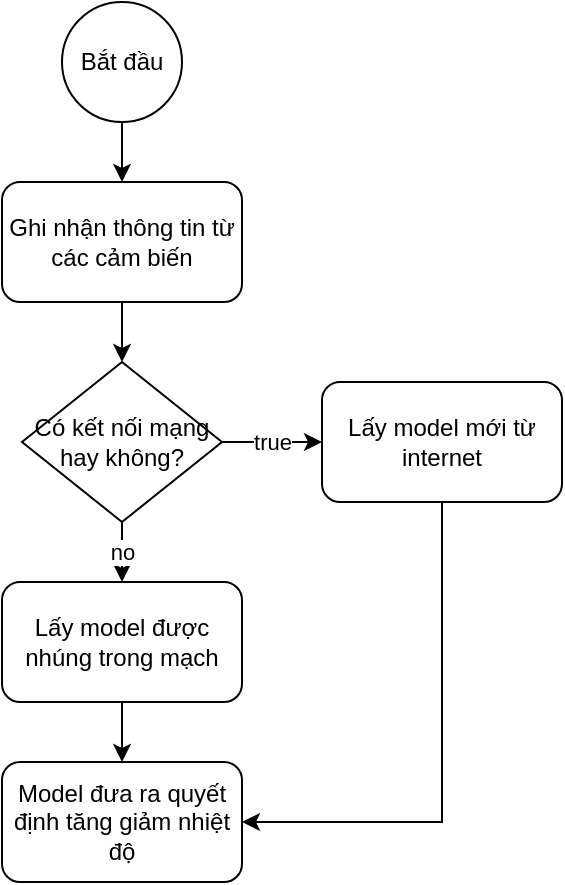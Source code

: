 <mxfile version="21.1.4" type="github">
  <diagram name="Trang-1" id="ZbRz-hckCCUjyN23ai8m">
    <mxGraphModel dx="1114" dy="584" grid="1" gridSize="10" guides="1" tooltips="1" connect="1" arrows="1" fold="1" page="1" pageScale="1" pageWidth="827" pageHeight="1169" math="0" shadow="0">
      <root>
        <mxCell id="0" />
        <mxCell id="1" parent="0" />
        <mxCell id="nA8IXqnX41yCRNvTGrDV-3" style="edgeStyle=orthogonalEdgeStyle;rounded=0;orthogonalLoop=1;jettySize=auto;html=1;entryX=0.5;entryY=0;entryDx=0;entryDy=0;" parent="1" source="nA8IXqnX41yCRNvTGrDV-1" target="nA8IXqnX41yCRNvTGrDV-2" edge="1">
          <mxGeometry relative="1" as="geometry" />
        </mxCell>
        <mxCell id="nA8IXqnX41yCRNvTGrDV-1" value="Bắt đầu" style="ellipse;whiteSpace=wrap;html=1;" parent="1" vertex="1">
          <mxGeometry x="300" y="50" width="60" height="60" as="geometry" />
        </mxCell>
        <mxCell id="nA8IXqnX41yCRNvTGrDV-5" style="edgeStyle=orthogonalEdgeStyle;rounded=0;orthogonalLoop=1;jettySize=auto;html=1;entryX=0.5;entryY=0;entryDx=0;entryDy=0;" parent="1" source="nA8IXqnX41yCRNvTGrDV-2" target="nA8IXqnX41yCRNvTGrDV-4" edge="1">
          <mxGeometry relative="1" as="geometry" />
        </mxCell>
        <mxCell id="nA8IXqnX41yCRNvTGrDV-2" value="Ghi nhận thông tin từ các cảm biến" style="rounded=1;whiteSpace=wrap;html=1;" parent="1" vertex="1">
          <mxGeometry x="270" y="140" width="120" height="60" as="geometry" />
        </mxCell>
        <mxCell id="nA8IXqnX41yCRNvTGrDV-8" value="true" style="edgeStyle=orthogonalEdgeStyle;rounded=0;orthogonalLoop=1;jettySize=auto;html=1;entryX=0;entryY=0.5;entryDx=0;entryDy=0;" parent="1" source="nA8IXqnX41yCRNvTGrDV-4" target="nA8IXqnX41yCRNvTGrDV-6" edge="1">
          <mxGeometry relative="1" as="geometry" />
        </mxCell>
        <mxCell id="nA8IXqnX41yCRNvTGrDV-9" value="no" style="edgeStyle=orthogonalEdgeStyle;rounded=0;orthogonalLoop=1;jettySize=auto;html=1;entryX=0.5;entryY=0;entryDx=0;entryDy=0;" parent="1" source="nA8IXqnX41yCRNvTGrDV-4" target="nA8IXqnX41yCRNvTGrDV-7" edge="1">
          <mxGeometry relative="1" as="geometry" />
        </mxCell>
        <mxCell id="nA8IXqnX41yCRNvTGrDV-4" value="Có kết nối mạng hay không?" style="rhombus;whiteSpace=wrap;html=1;" parent="1" vertex="1">
          <mxGeometry x="280" y="230" width="100" height="80" as="geometry" />
        </mxCell>
        <mxCell id="nX6aUdpyZatrIhJqnD4u-4" style="edgeStyle=orthogonalEdgeStyle;rounded=0;orthogonalLoop=1;jettySize=auto;html=1;entryX=1;entryY=0.5;entryDx=0;entryDy=0;" edge="1" parent="1" source="nA8IXqnX41yCRNvTGrDV-6" target="nX6aUdpyZatrIhJqnD4u-2">
          <mxGeometry relative="1" as="geometry">
            <Array as="points">
              <mxPoint x="490" y="460" />
            </Array>
          </mxGeometry>
        </mxCell>
        <mxCell id="nA8IXqnX41yCRNvTGrDV-6" value="Lấy model mới từ internet" style="rounded=1;whiteSpace=wrap;html=1;" parent="1" vertex="1">
          <mxGeometry x="430" y="240" width="120" height="60" as="geometry" />
        </mxCell>
        <mxCell id="nX6aUdpyZatrIhJqnD4u-1" style="edgeStyle=orthogonalEdgeStyle;rounded=0;orthogonalLoop=1;jettySize=auto;html=1;entryX=0.5;entryY=0;entryDx=0;entryDy=0;" edge="1" parent="1" source="nA8IXqnX41yCRNvTGrDV-7" target="nX6aUdpyZatrIhJqnD4u-2">
          <mxGeometry relative="1" as="geometry">
            <mxPoint x="330" y="450" as="targetPoint" />
          </mxGeometry>
        </mxCell>
        <mxCell id="nA8IXqnX41yCRNvTGrDV-7" value="Lấy model được nhúng trong mạch" style="rounded=1;whiteSpace=wrap;html=1;" parent="1" vertex="1">
          <mxGeometry x="270" y="340" width="120" height="60" as="geometry" />
        </mxCell>
        <mxCell id="nX6aUdpyZatrIhJqnD4u-2" value="Model đưa ra quyết định tăng giảm nhiệt độ" style="rounded=1;whiteSpace=wrap;html=1;" vertex="1" parent="1">
          <mxGeometry x="270" y="430" width="120" height="60" as="geometry" />
        </mxCell>
      </root>
    </mxGraphModel>
  </diagram>
</mxfile>
